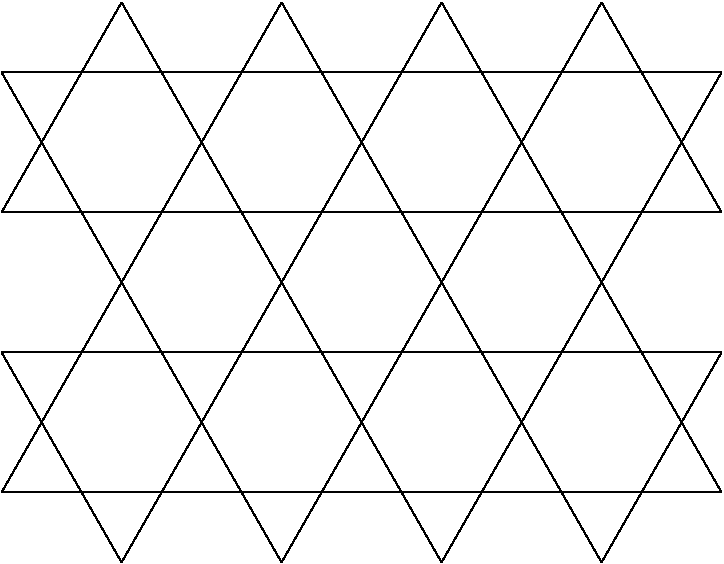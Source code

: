 #FIG 3.2
Landscape
Center
Inches
Letter  
100.00
Single
-2
1200 2
6 450 1275 1050 1800
2 1 0 1 0 7 50 0 -1 0.000 0 0 -1 0 0 2
	 450 1800 1050 1800
2 1 0 1 0 7 50 0 -1 0.000 0 0 -1 0 0 2
	 1050 1800 750 1275
2 1 0 1 0 7 50 0 -1 0.000 0 0 -1 0 0 2
	 750 1275 450 1800
-6
6 450 750 1050 1275
2 1 0 1 0 7 50 0 -1 0.000 0 0 -1 0 0 2
	 450 750 1050 750
2 1 0 1 0 7 50 0 -1 0.000 0 0 -1 0 0 2
	 1050 750 750 1275
2 1 0 1 0 7 50 0 -1 0.000 0 0 -1 0 0 2
	 750 1275 450 750
-6
6 1050 1800 1650 2325
2 1 0 1 0 7 50 0 -1 0.000 0 0 -1 0 0 2
	 1050 1800 1650 1800
2 1 0 1 0 7 50 0 -1 0.000 0 0 -1 0 0 2
	 1650 1800 1350 2325
2 1 0 1 0 7 50 0 -1 0.000 0 0 -1 0 0 2
	 1350 2325 1050 1800
-6
6 1050 225 1650 750
2 1 0 1 0 7 50 0 -1 0.000 0 0 -1 0 0 2
	 1050 750 1650 750
2 1 0 1 0 7 50 0 -1 0.000 0 0 -1 0 0 2
	 1650 750 1350 225
2 1 0 1 0 7 50 0 -1 0.000 0 0 -1 0 0 2
	 1350 225 1050 750
-6
6 1650 1275 2250 1800
2 1 0 1 0 7 50 0 -1 0.000 0 0 -1 0 0 2
	 1650 1800 2250 1800
2 1 0 1 0 7 50 0 -1 0.000 0 0 -1 0 0 2
	 2250 1800 1950 1275
2 1 0 1 0 7 50 0 -1 0.000 0 0 -1 0 0 2
	 1950 1275 1650 1800
-6
6 1650 750 2250 1275
2 1 0 1 0 7 50 0 -1 0.000 0 0 -1 0 0 2
	 1650 750 2250 750
2 1 0 1 0 7 50 0 -1 0.000 0 0 -1 0 0 2
	 2250 750 1950 1275
2 1 0 1 0 7 50 0 -1 0.000 0 0 -1 0 0 2
	 1950 1275 1650 750
-6
6 2250 225 2850 750
2 1 0 1 0 7 50 0 -1 0.000 0 0 -1 0 0 2
	 2250 750 2850 750
2 1 0 1 0 7 50 0 -1 0.000 0 0 -1 0 0 2
	 2850 750 2550 225
2 1 0 1 0 7 50 0 -1 0.000 0 0 -1 0 0 2
	 2550 225 2250 750
-6
6 2850 750 3450 1275
2 1 0 1 0 7 50 0 -1 0.000 0 0 -1 0 0 2
	 2850 750 3450 750
2 1 0 1 0 7 50 0 -1 0.000 0 0 -1 0 0 2
	 3450 750 3150 1275
2 1 0 1 0 7 50 0 -1 0.000 0 0 -1 0 0 2
	 3150 1275 2850 750
-6
6 2250 1800 2850 2325
2 1 0 1 0 7 50 0 -1 0.000 0 0 -1 0 0 2
	 2250 1800 2850 1800
2 1 0 1 0 7 50 0 -1 0.000 0 0 -1 0 0 2
	 2850 1800 2550 2325
2 1 0 1 0 7 50 0 -1 0.000 0 0 -1 0 0 2
	 2550 2325 2250 1800
-6
6 2850 1275 3450 1800
2 1 0 1 0 7 50 0 -1 0.000 0 0 -1 0 0 2
	 2850 1800 3450 1800
2 1 0 1 0 7 50 0 -1 0.000 0 0 -1 0 0 2
	 3450 1800 3150 1275
2 1 0 1 0 7 50 0 -1 0.000 0 0 -1 0 0 2
	 3150 1275 2850 1800
-6
6 3450 225 4050 750
2 1 0 1 0 7 50 0 -1 0.000 0 0 -1 0 0 2
	 3450 750 4050 750
2 1 0 1 0 7 50 0 -1 0.000 0 0 -1 0 0 2
	 4050 750 3750 225
2 1 0 1 0 7 50 0 -1 0.000 0 0 -1 0 0 2
	 3750 225 3450 750
-6
6 4050 750 4650 1275
2 1 0 1 0 7 50 0 -1 0.000 0 0 -1 0 0 2
	 4050 750 4650 750
2 1 0 1 0 7 50 0 -1 0.000 0 0 -1 0 0 2
	 4650 750 4350 1275
2 1 0 1 0 7 50 0 -1 0.000 0 0 -1 0 0 2
	 4350 1275 4050 750
-6
6 3450 1800 4050 2325
2 1 0 1 0 7 50 0 -1 0.000 0 0 -1 0 0 2
	 3450 1800 4050 1800
2 1 0 1 0 7 50 0 -1 0.000 0 0 -1 0 0 2
	 4050 1800 3750 2325
2 1 0 1 0 7 50 0 -1 0.000 0 0 -1 0 0 2
	 3750 2325 3450 1800
-6
6 4050 1275 4650 1800
2 1 0 1 0 7 50 0 -1 0.000 0 0 -1 0 0 2
	 4050 1800 4650 1800
2 1 0 1 0 7 50 0 -1 0.000 0 0 -1 0 0 2
	 4650 1800 4350 1275
2 1 0 1 0 7 50 0 -1 0.000 0 0 -1 0 0 2
	 4350 1275 4050 1800
-6
6 4650 225 5250 750
2 1 0 1 0 7 50 0 -1 0.000 0 0 -1 0 0 2
	 4650 750 5250 750
2 1 0 1 0 7 50 0 -1 0.000 0 0 -1 0 0 2
	 5250 750 4950 225
2 1 0 1 0 7 50 0 -1 0.000 0 0 -1 0 0 2
	 4950 225 4650 750
-6
6 5250 750 5850 1275
2 1 0 1 0 7 50 0 -1 0.000 0 0 -1 0 0 2
	 5250 750 5850 750
2 1 0 1 0 7 50 0 -1 0.000 0 0 -1 0 0 2
	 5850 750 5550 1275
2 1 0 1 0 7 50 0 -1 0.000 0 0 -1 0 0 2
	 5550 1275 5250 750
-6
6 4650 1800 5250 2325
2 1 0 1 0 7 50 0 -1 0.000 0 0 -1 0 0 2
	 4650 1800 5250 1800
2 1 0 1 0 7 50 0 -1 0.000 0 0 -1 0 0 2
	 5250 1800 4950 2325
2 1 0 1 0 7 50 0 -1 0.000 0 0 -1 0 0 2
	 4950 2325 4650 1800
-6
6 5250 1275 5850 1800
2 1 0 1 0 7 50 0 -1 0.000 0 0 -1 0 0 2
	 5250 1800 5850 1800
2 1 0 1 0 7 50 0 -1 0.000 0 0 -1 0 0 2
	 5850 1800 5550 1275
2 1 0 1 0 7 50 0 -1 0.000 0 0 -1 0 0 2
	 5550 1275 5250 1800
-6
6 1050 2325 1650 2850
2 1 0 1 0 7 50 0 -1 0.000 0 0 -1 0 0 2
	 1050 2850 1650 2850
2 1 0 1 0 7 50 0 -1 0.000 0 0 -1 0 0 2
	 1650 2850 1350 2325
2 1 0 1 0 7 50 0 -1 0.000 0 0 -1 0 0 2
	 1350 2325 1050 2850
-6
6 2250 2325 2850 2850
2 1 0 1 0 7 50 0 -1 0.000 0 0 -1 0 0 2
	 2250 2850 2850 2850
2 1 0 1 0 7 50 0 -1 0.000 0 0 -1 0 0 2
	 2850 2850 2550 2325
2 1 0 1 0 7 50 0 -1 0.000 0 0 -1 0 0 2
	 2550 2325 2250 2850
-6
6 3450 2325 4050 2850
2 1 0 1 0 7 50 0 -1 0.000 0 0 -1 0 0 2
	 3450 2850 4050 2850
2 1 0 1 0 7 50 0 -1 0.000 0 0 -1 0 0 2
	 4050 2850 3750 2325
2 1 0 1 0 7 50 0 -1 0.000 0 0 -1 0 0 2
	 3750 2325 3450 2850
-6
6 4650 2325 5250 2850
2 1 0 1 0 7 50 0 -1 0.000 0 0 -1 0 0 2
	 4650 2850 5250 2850
2 1 0 1 0 7 50 0 -1 0.000 0 0 -1 0 0 2
	 5250 2850 4950 2325
2 1 0 1 0 7 50 0 -1 0.000 0 0 -1 0 0 2
	 4950 2325 4650 2850
-6
6 450 2850 1050 3375
2 1 0 1 0 7 50 0 -1 0.000 0 0 -1 0 0 2
	 450 2850 1050 2850
2 1 0 1 0 7 50 0 -1 0.000 0 0 -1 0 0 2
	 1050 2850 750 3375
2 1 0 1 0 7 50 0 -1 0.000 0 0 -1 0 0 2
	 750 3375 450 2850
-6
6 1650 2850 2250 3375
2 1 0 1 0 7 50 0 -1 0.000 0 0 -1 0 0 2
	 1650 2850 2250 2850
2 1 0 1 0 7 50 0 -1 0.000 0 0 -1 0 0 2
	 2250 2850 1950 3375
2 1 0 1 0 7 50 0 -1 0.000 0 0 -1 0 0 2
	 1950 3375 1650 2850
-6
6 2850 2850 3450 3375
2 1 0 1 0 7 50 0 -1 0.000 0 0 -1 0 0 2
	 2850 2850 3450 2850
2 1 0 1 0 7 50 0 -1 0.000 0 0 -1 0 0 2
	 3450 2850 3150 3375
2 1 0 1 0 7 50 0 -1 0.000 0 0 -1 0 0 2
	 3150 3375 2850 2850
-6
6 4050 2850 4650 3375
2 1 0 1 0 7 50 0 -1 0.000 0 0 -1 0 0 2
	 4050 2850 4650 2850
2 1 0 1 0 7 50 0 -1 0.000 0 0 -1 0 0 2
	 4650 2850 4350 3375
2 1 0 1 0 7 50 0 -1 0.000 0 0 -1 0 0 2
	 4350 3375 4050 2850
-6
6 5250 2850 5850 3375
2 1 0 1 0 7 50 0 -1 0.000 0 0 -1 0 0 2
	 5250 2850 5850 2850
2 1 0 1 0 7 50 0 -1 0.000 0 0 -1 0 0 2
	 5850 2850 5550 3375
2 1 0 1 0 7 50 0 -1 0.000 0 0 -1 0 0 2
	 5550 3375 5250 2850
-6
6 450 3375 1050 3900
2 1 0 1 0 7 50 0 -1 0.000 0 0 -1 0 0 2
	 450 3900 1050 3900
2 1 0 1 0 7 50 0 -1 0.000 0 0 -1 0 0 2
	 1050 3900 750 3375
2 1 0 1 0 7 50 0 -1 0.000 0 0 -1 0 0 2
	 750 3375 450 3900
-6
6 1650 3375 2250 3900
2 1 0 1 0 7 50 0 -1 0.000 0 0 -1 0 0 2
	 1650 3900 2250 3900
2 1 0 1 0 7 50 0 -1 0.000 0 0 -1 0 0 2
	 2250 3900 1950 3375
2 1 0 1 0 7 50 0 -1 0.000 0 0 -1 0 0 2
	 1950 3375 1650 3900
-6
6 2850 3375 3450 3900
2 1 0 1 0 7 50 0 -1 0.000 0 0 -1 0 0 2
	 2850 3900 3450 3900
2 1 0 1 0 7 50 0 -1 0.000 0 0 -1 0 0 2
	 3450 3900 3150 3375
2 1 0 1 0 7 50 0 -1 0.000 0 0 -1 0 0 2
	 3150 3375 2850 3900
-6
6 4050 3375 4650 3900
2 1 0 1 0 7 50 0 -1 0.000 0 0 -1 0 0 2
	 4050 3900 4650 3900
2 1 0 1 0 7 50 0 -1 0.000 0 0 -1 0 0 2
	 4650 3900 4350 3375
2 1 0 1 0 7 50 0 -1 0.000 0 0 -1 0 0 2
	 4350 3375 4050 3900
-6
6 5250 3375 5850 3900
2 1 0 1 0 7 50 0 -1 0.000 0 0 -1 0 0 2
	 5250 3900 5850 3900
2 1 0 1 0 7 50 0 -1 0.000 0 0 -1 0 0 2
	 5850 3900 5550 3375
2 1 0 1 0 7 50 0 -1 0.000 0 0 -1 0 0 2
	 5550 3375 5250 3900
-6
6 1050 3900 1650 4425
2 1 0 1 0 7 50 0 -1 0.000 0 0 -1 0 0 2
	 1050 3900 1650 3900
2 1 0 1 0 7 50 0 -1 0.000 0 0 -1 0 0 2
	 1650 3900 1350 4425
2 1 0 1 0 7 50 0 -1 0.000 0 0 -1 0 0 2
	 1350 4425 1050 3900
-6
6 2250 3900 2850 4425
2 1 0 1 0 7 50 0 -1 0.000 0 0 -1 0 0 2
	 2250 3900 2850 3900
2 1 0 1 0 7 50 0 -1 0.000 0 0 -1 0 0 2
	 2850 3900 2550 4425
2 1 0 1 0 7 50 0 -1 0.000 0 0 -1 0 0 2
	 2550 4425 2250 3900
-6
6 3450 3900 4050 4425
2 1 0 1 0 7 50 0 -1 0.000 0 0 -1 0 0 2
	 3450 3900 4050 3900
2 1 0 1 0 7 50 0 -1 0.000 0 0 -1 0 0 2
	 4050 3900 3750 4425
2 1 0 1 0 7 50 0 -1 0.000 0 0 -1 0 0 2
	 3750 4425 3450 3900
-6
6 4650 3900 5250 4425
2 1 0 1 0 7 50 0 -1 0.000 0 0 -1 0 0 2
	 4650 3900 5250 3900
2 1 0 1 0 7 50 0 -1 0.000 0 0 -1 0 0 2
	 5250 3900 4950 4425
2 1 0 1 0 7 50 0 -1 0.000 0 0 -1 0 0 2
	 4950 4425 4650 3900
-6

